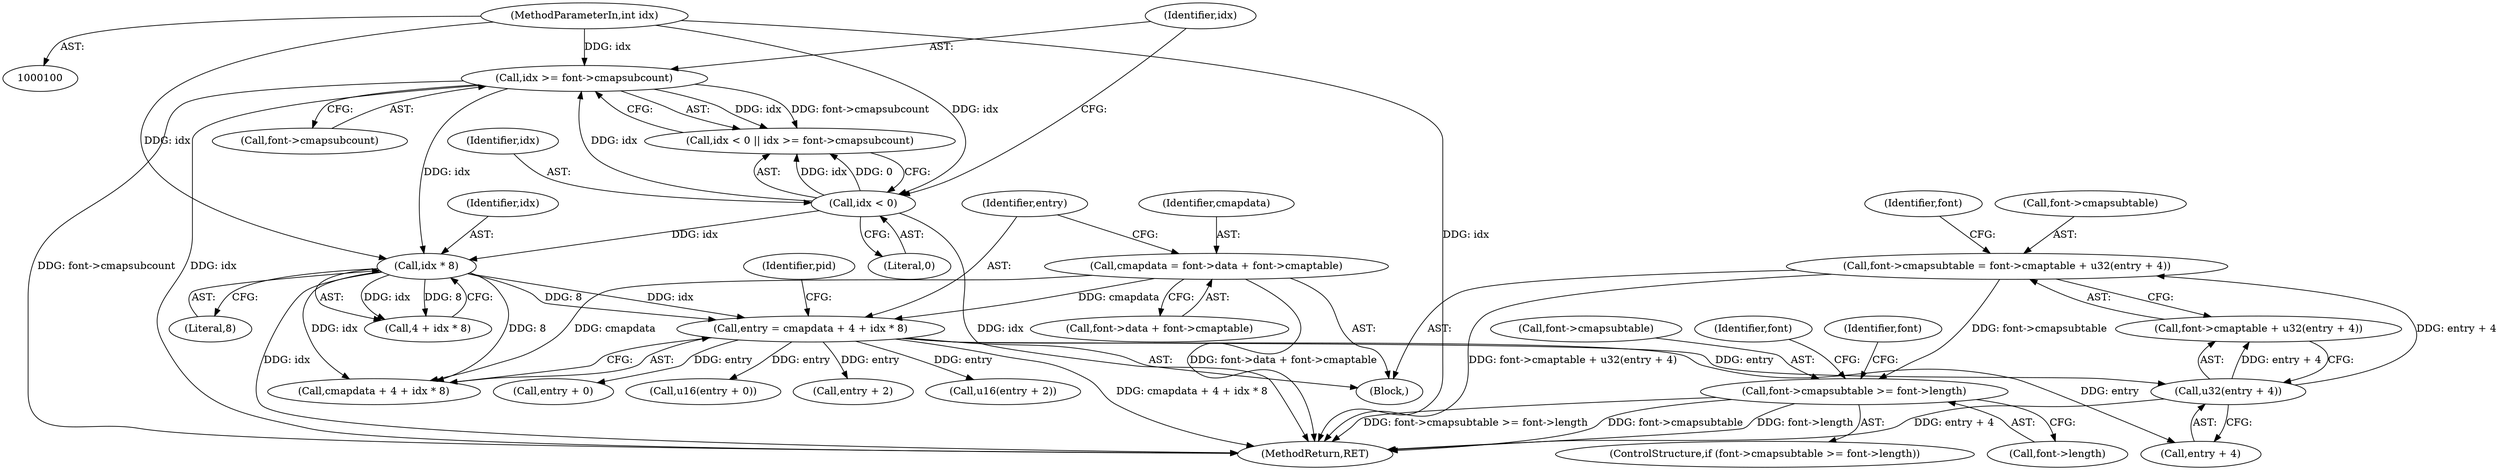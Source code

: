 digraph "0_ghostscript_3ee55637480d5e319a5de0481b01c3346855cbc9@integer" {
"1000150" [label="(Call,font->cmapsubtable = font->cmaptable + u32(entry + 4))"];
"1000158" [label="(Call,u32(entry + 4))"];
"1000129" [label="(Call,entry = cmapdata + 4 + idx * 8)"];
"1000120" [label="(Call,cmapdata = font->data + font->cmaptable)"];
"1000135" [label="(Call,idx * 8)"];
"1000113" [label="(Call,idx >= font->cmapsubcount)"];
"1000110" [label="(Call,idx < 0)"];
"1000102" [label="(MethodParameterIn,int idx)"];
"1000163" [label="(Call,font->cmapsubtable >= font->length)"];
"1000139" [label="(Identifier,pid)"];
"1000122" [label="(Call,font->data + font->cmaptable)"];
"1000151" [label="(Call,font->cmapsubtable)"];
"1000191" [label="(MethodReturn,RET)"];
"1000130" [label="(Identifier,entry)"];
"1000137" [label="(Literal,8)"];
"1000167" [label="(Call,font->length)"];
"1000180" [label="(Identifier,font)"];
"1000111" [label="(Identifier,idx)"];
"1000141" [label="(Call,entry + 0)"];
"1000109" [label="(Call,idx < 0 || idx >= font->cmapsubcount)"];
"1000140" [label="(Call,u16(entry + 0))"];
"1000165" [label="(Identifier,font)"];
"1000110" [label="(Call,idx < 0)"];
"1000113" [label="(Call,idx >= font->cmapsubcount)"];
"1000120" [label="(Call,cmapdata = font->data + font->cmaptable)"];
"1000164" [label="(Call,font->cmapsubtable)"];
"1000136" [label="(Identifier,idx)"];
"1000135" [label="(Call,idx * 8)"];
"1000147" [label="(Call,entry + 2)"];
"1000146" [label="(Call,u16(entry + 2))"];
"1000129" [label="(Call,entry = cmapdata + 4 + idx * 8)"];
"1000133" [label="(Call,4 + idx * 8)"];
"1000131" [label="(Call,cmapdata + 4 + idx * 8)"];
"1000159" [label="(Call,entry + 4)"];
"1000162" [label="(ControlStructure,if (font->cmapsubtable >= font->length))"];
"1000112" [label="(Literal,0)"];
"1000103" [label="(Block,)"];
"1000163" [label="(Call,font->cmapsubtable >= font->length)"];
"1000102" [label="(MethodParameterIn,int idx)"];
"1000154" [label="(Call,font->cmaptable + u32(entry + 4))"];
"1000115" [label="(Call,font->cmapsubcount)"];
"1000114" [label="(Identifier,idx)"];
"1000173" [label="(Identifier,font)"];
"1000150" [label="(Call,font->cmapsubtable = font->cmaptable + u32(entry + 4))"];
"1000158" [label="(Call,u32(entry + 4))"];
"1000121" [label="(Identifier,cmapdata)"];
"1000150" -> "1000103"  [label="AST: "];
"1000150" -> "1000154"  [label="CFG: "];
"1000151" -> "1000150"  [label="AST: "];
"1000154" -> "1000150"  [label="AST: "];
"1000165" -> "1000150"  [label="CFG: "];
"1000150" -> "1000191"  [label="DDG: font->cmaptable + u32(entry + 4)"];
"1000158" -> "1000150"  [label="DDG: entry + 4"];
"1000150" -> "1000163"  [label="DDG: font->cmapsubtable"];
"1000158" -> "1000154"  [label="AST: "];
"1000158" -> "1000159"  [label="CFG: "];
"1000159" -> "1000158"  [label="AST: "];
"1000154" -> "1000158"  [label="CFG: "];
"1000158" -> "1000191"  [label="DDG: entry + 4"];
"1000158" -> "1000154"  [label="DDG: entry + 4"];
"1000129" -> "1000158"  [label="DDG: entry"];
"1000129" -> "1000103"  [label="AST: "];
"1000129" -> "1000131"  [label="CFG: "];
"1000130" -> "1000129"  [label="AST: "];
"1000131" -> "1000129"  [label="AST: "];
"1000139" -> "1000129"  [label="CFG: "];
"1000129" -> "1000191"  [label="DDG: cmapdata + 4 + idx * 8"];
"1000120" -> "1000129"  [label="DDG: cmapdata"];
"1000135" -> "1000129"  [label="DDG: idx"];
"1000135" -> "1000129"  [label="DDG: 8"];
"1000129" -> "1000140"  [label="DDG: entry"];
"1000129" -> "1000141"  [label="DDG: entry"];
"1000129" -> "1000146"  [label="DDG: entry"];
"1000129" -> "1000147"  [label="DDG: entry"];
"1000129" -> "1000159"  [label="DDG: entry"];
"1000120" -> "1000103"  [label="AST: "];
"1000120" -> "1000122"  [label="CFG: "];
"1000121" -> "1000120"  [label="AST: "];
"1000122" -> "1000120"  [label="AST: "];
"1000130" -> "1000120"  [label="CFG: "];
"1000120" -> "1000191"  [label="DDG: font->data + font->cmaptable"];
"1000120" -> "1000131"  [label="DDG: cmapdata"];
"1000135" -> "1000133"  [label="AST: "];
"1000135" -> "1000137"  [label="CFG: "];
"1000136" -> "1000135"  [label="AST: "];
"1000137" -> "1000135"  [label="AST: "];
"1000133" -> "1000135"  [label="CFG: "];
"1000135" -> "1000191"  [label="DDG: idx"];
"1000135" -> "1000131"  [label="DDG: idx"];
"1000135" -> "1000131"  [label="DDG: 8"];
"1000135" -> "1000133"  [label="DDG: idx"];
"1000135" -> "1000133"  [label="DDG: 8"];
"1000113" -> "1000135"  [label="DDG: idx"];
"1000110" -> "1000135"  [label="DDG: idx"];
"1000102" -> "1000135"  [label="DDG: idx"];
"1000113" -> "1000109"  [label="AST: "];
"1000113" -> "1000115"  [label="CFG: "];
"1000114" -> "1000113"  [label="AST: "];
"1000115" -> "1000113"  [label="AST: "];
"1000109" -> "1000113"  [label="CFG: "];
"1000113" -> "1000191"  [label="DDG: font->cmapsubcount"];
"1000113" -> "1000191"  [label="DDG: idx"];
"1000113" -> "1000109"  [label="DDG: idx"];
"1000113" -> "1000109"  [label="DDG: font->cmapsubcount"];
"1000110" -> "1000113"  [label="DDG: idx"];
"1000102" -> "1000113"  [label="DDG: idx"];
"1000110" -> "1000109"  [label="AST: "];
"1000110" -> "1000112"  [label="CFG: "];
"1000111" -> "1000110"  [label="AST: "];
"1000112" -> "1000110"  [label="AST: "];
"1000114" -> "1000110"  [label="CFG: "];
"1000109" -> "1000110"  [label="CFG: "];
"1000110" -> "1000191"  [label="DDG: idx"];
"1000110" -> "1000109"  [label="DDG: idx"];
"1000110" -> "1000109"  [label="DDG: 0"];
"1000102" -> "1000110"  [label="DDG: idx"];
"1000102" -> "1000100"  [label="AST: "];
"1000102" -> "1000191"  [label="DDG: idx"];
"1000163" -> "1000162"  [label="AST: "];
"1000163" -> "1000167"  [label="CFG: "];
"1000164" -> "1000163"  [label="AST: "];
"1000167" -> "1000163"  [label="AST: "];
"1000173" -> "1000163"  [label="CFG: "];
"1000180" -> "1000163"  [label="CFG: "];
"1000163" -> "1000191"  [label="DDG: font->cmapsubtable"];
"1000163" -> "1000191"  [label="DDG: font->length"];
"1000163" -> "1000191"  [label="DDG: font->cmapsubtable >= font->length"];
}

